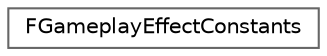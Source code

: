 digraph "Graphical Class Hierarchy"
{
 // INTERACTIVE_SVG=YES
 // LATEX_PDF_SIZE
  bgcolor="transparent";
  edge [fontname=Helvetica,fontsize=10,labelfontname=Helvetica,labelfontsize=10];
  node [fontname=Helvetica,fontsize=10,shape=box,height=0.2,width=0.4];
  rankdir="LR";
  Node0 [id="Node000000",label="FGameplayEffectConstants",height=0.2,width=0.4,color="grey40", fillcolor="white", style="filled",URL="$d5/d03/structFGameplayEffectConstants.html",tooltip="Enumeration outlining the possible gameplay effect magnitude calculation policies."];
}
